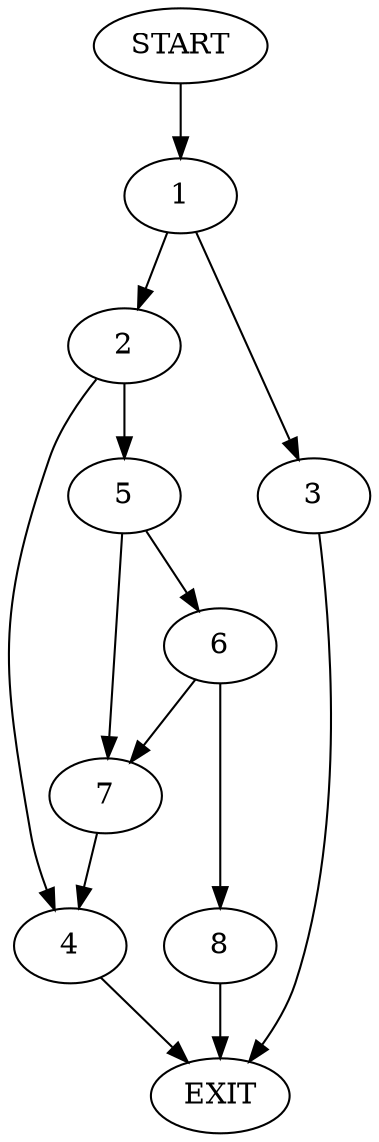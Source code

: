 digraph {
0 [label="START"]
9 [label="EXIT"]
0 -> 1
1 -> 2
1 -> 3
2 -> 4
2 -> 5
3 -> 9
5 -> 6
5 -> 7
4 -> 9
7 -> 4
6 -> 7
6 -> 8
8 -> 9
}
